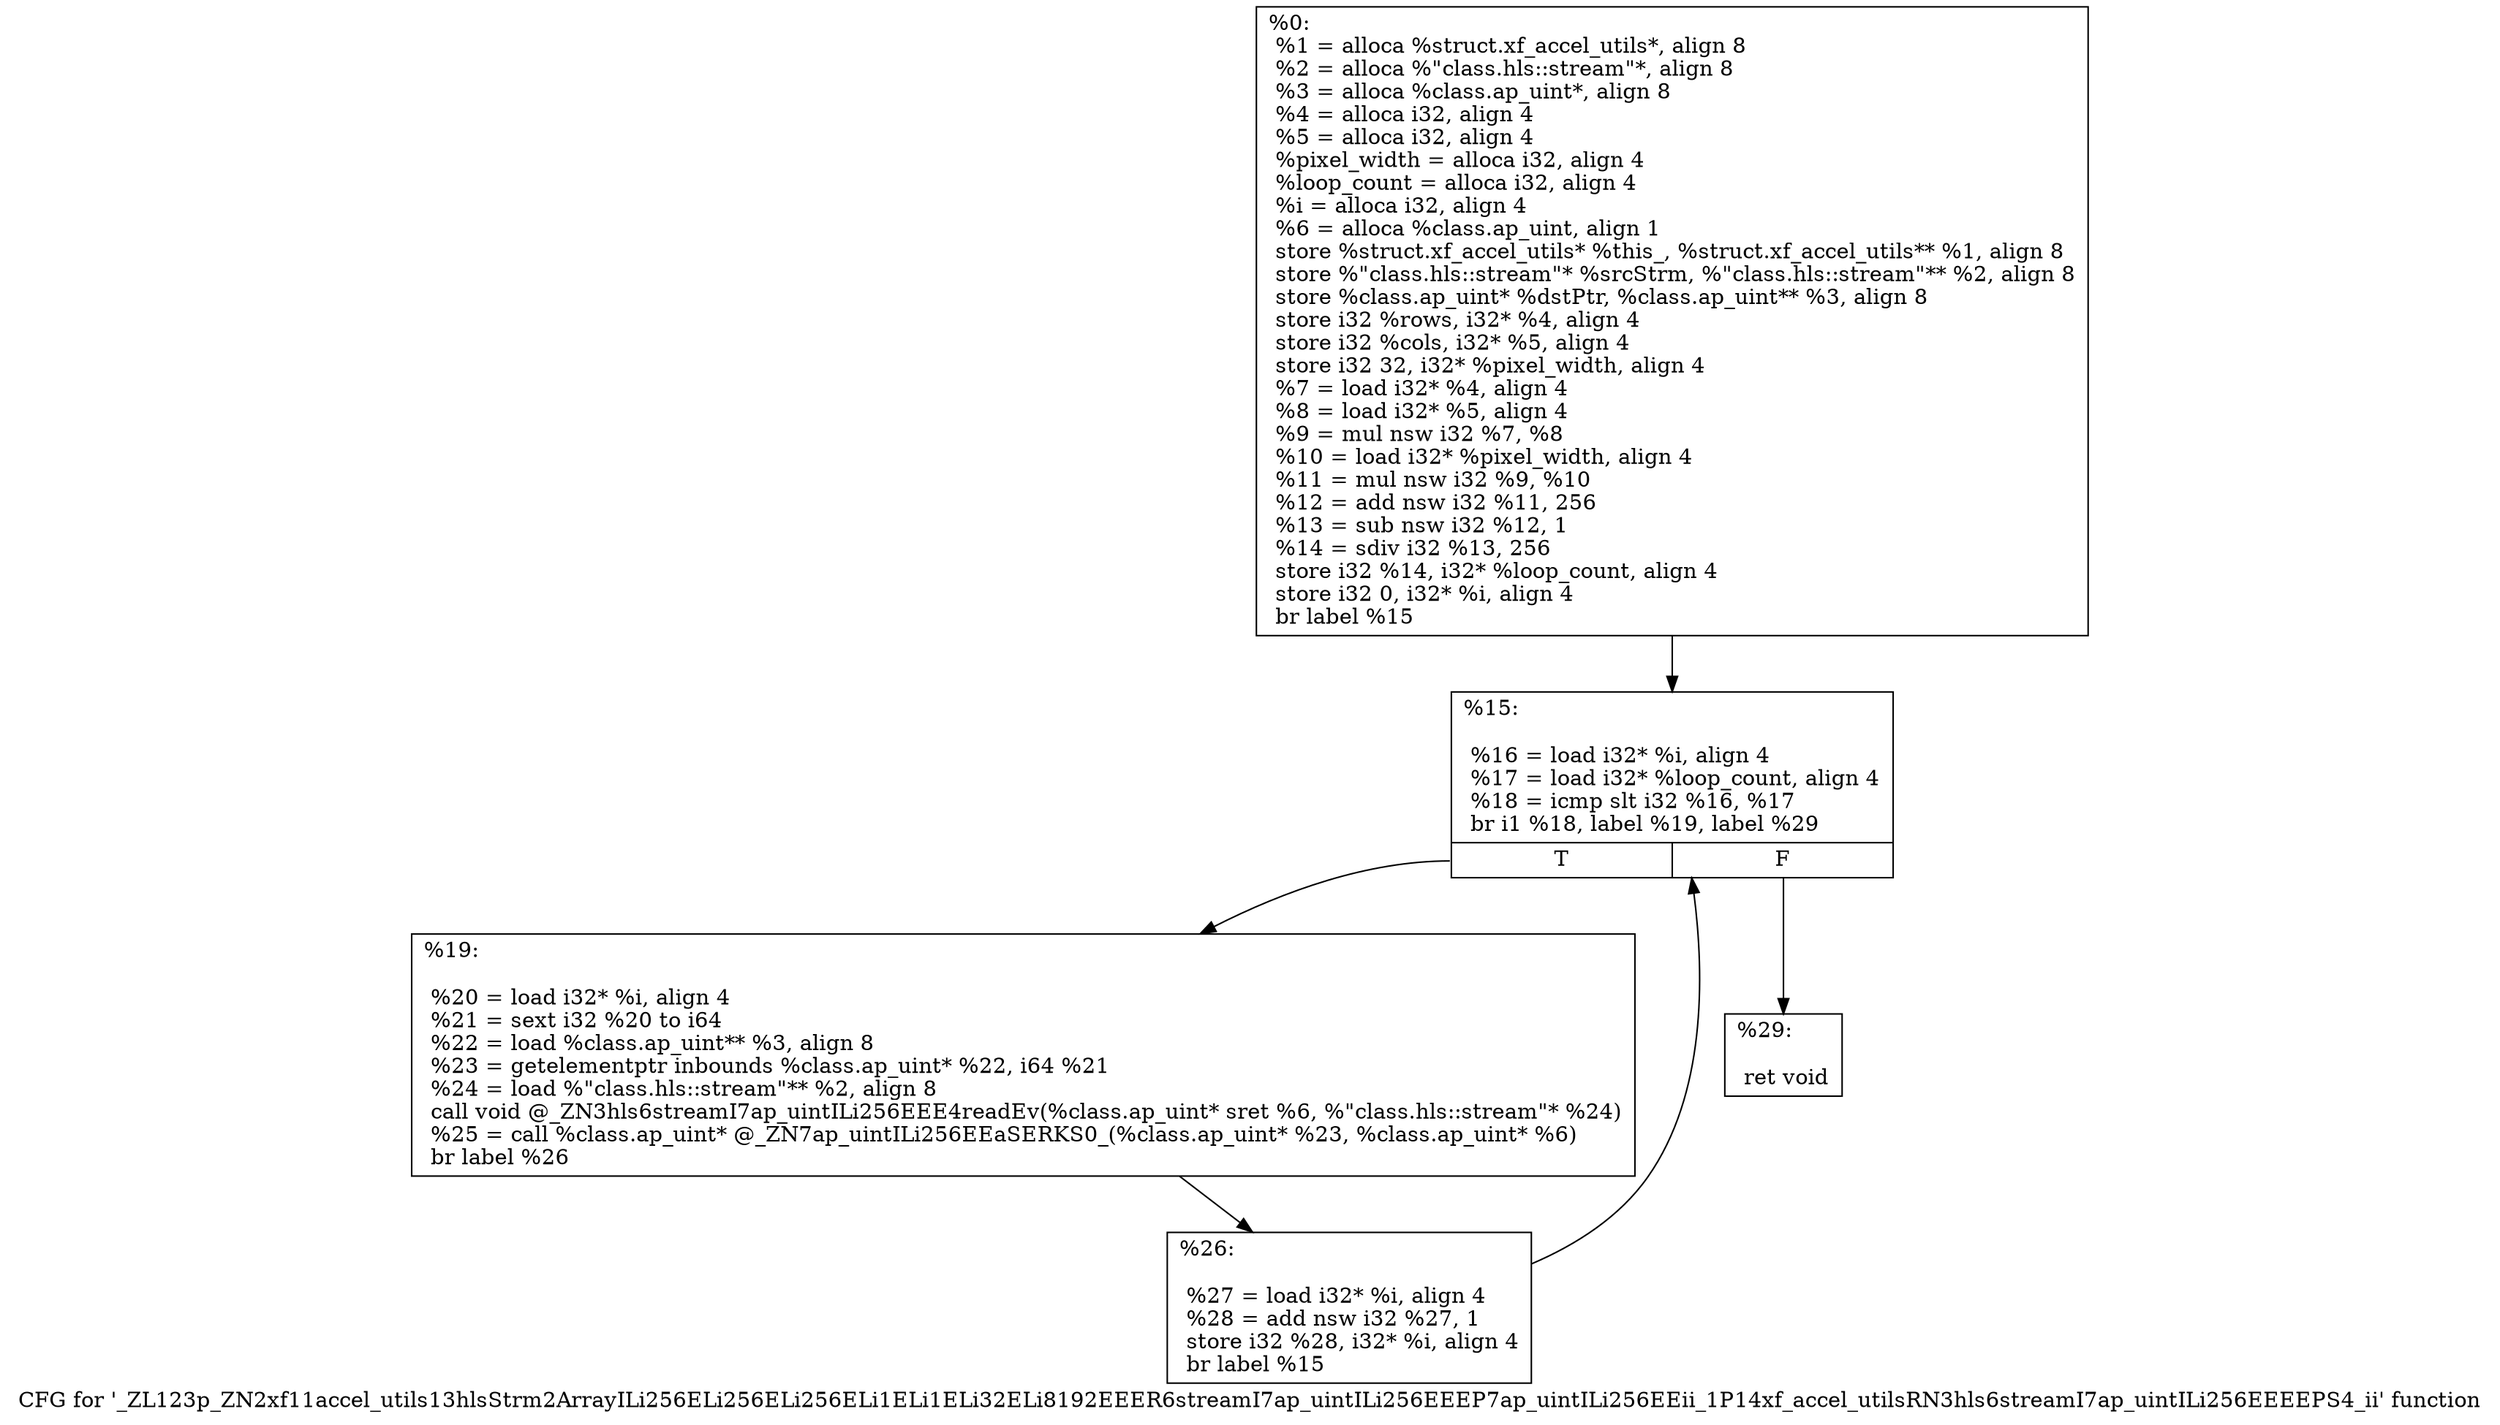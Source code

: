 digraph "CFG for '_ZL123p_ZN2xf11accel_utils13hlsStrm2ArrayILi256ELi256ELi256ELi1ELi1ELi32ELi8192EEER6streamI7ap_uintILi256EEEP7ap_uintILi256EEii_1P14xf_accel_utilsRN3hls6streamI7ap_uintILi256EEEEPS4_ii' function" {
	label="CFG for '_ZL123p_ZN2xf11accel_utils13hlsStrm2ArrayILi256ELi256ELi256ELi1ELi1ELi32ELi8192EEER6streamI7ap_uintILi256EEEP7ap_uintILi256EEii_1P14xf_accel_utilsRN3hls6streamI7ap_uintILi256EEEEPS4_ii' function";

	Node0x16c1f40 [shape=record,label="{%0:\l  %1 = alloca %struct.xf_accel_utils*, align 8\l  %2 = alloca %\"class.hls::stream\"*, align 8\l  %3 = alloca %class.ap_uint*, align 8\l  %4 = alloca i32, align 4\l  %5 = alloca i32, align 4\l  %pixel_width = alloca i32, align 4\l  %loop_count = alloca i32, align 4\l  %i = alloca i32, align 4\l  %6 = alloca %class.ap_uint, align 1\l  store %struct.xf_accel_utils* %this_, %struct.xf_accel_utils** %1, align 8\l  store %\"class.hls::stream\"* %srcStrm, %\"class.hls::stream\"** %2, align 8\l  store %class.ap_uint* %dstPtr, %class.ap_uint** %3, align 8\l  store i32 %rows, i32* %4, align 4\l  store i32 %cols, i32* %5, align 4\l  store i32 32, i32* %pixel_width, align 4\l  %7 = load i32* %4, align 4\l  %8 = load i32* %5, align 4\l  %9 = mul nsw i32 %7, %8\l  %10 = load i32* %pixel_width, align 4\l  %11 = mul nsw i32 %9, %10\l  %12 = add nsw i32 %11, 256\l  %13 = sub nsw i32 %12, 1\l  %14 = sdiv i32 %13, 256\l  store i32 %14, i32* %loop_count, align 4\l  store i32 0, i32* %i, align 4\l  br label %15\l}"];
	Node0x16c1f40 -> Node0x16c2df0;
	Node0x16c2df0 [shape=record,label="{%15:\l\l  %16 = load i32* %i, align 4\l  %17 = load i32* %loop_count, align 4\l  %18 = icmp slt i32 %16, %17\l  br i1 %18, label %19, label %29\l|{<s0>T|<s1>F}}"];
	Node0x16c2df0:s0 -> Node0x16c2fd0;
	Node0x16c2df0:s1 -> Node0x16c3030;
	Node0x16c2fd0 [shape=record,label="{%19:\l\l  %20 = load i32* %i, align 4\l  %21 = sext i32 %20 to i64\l  %22 = load %class.ap_uint** %3, align 8\l  %23 = getelementptr inbounds %class.ap_uint* %22, i64 %21\l  %24 = load %\"class.hls::stream\"** %2, align 8\l  call void @_ZN3hls6streamI7ap_uintILi256EEE4readEv(%class.ap_uint* sret %6, %\"class.hls::stream\"* %24)\l  %25 = call %class.ap_uint* @_ZN7ap_uintILi256EEaSERKS0_(%class.ap_uint* %23, %class.ap_uint* %6)\l  br label %26\l}"];
	Node0x16c2fd0 -> Node0x16c3800;
	Node0x16c3800 [shape=record,label="{%26:\l\l  %27 = load i32* %i, align 4\l  %28 = add nsw i32 %27, 1\l  store i32 %28, i32* %i, align 4\l  br label %15\l}"];
	Node0x16c3800 -> Node0x16c2df0;
	Node0x16c3030 [shape=record,label="{%29:\l\l  ret void\l}"];
}
